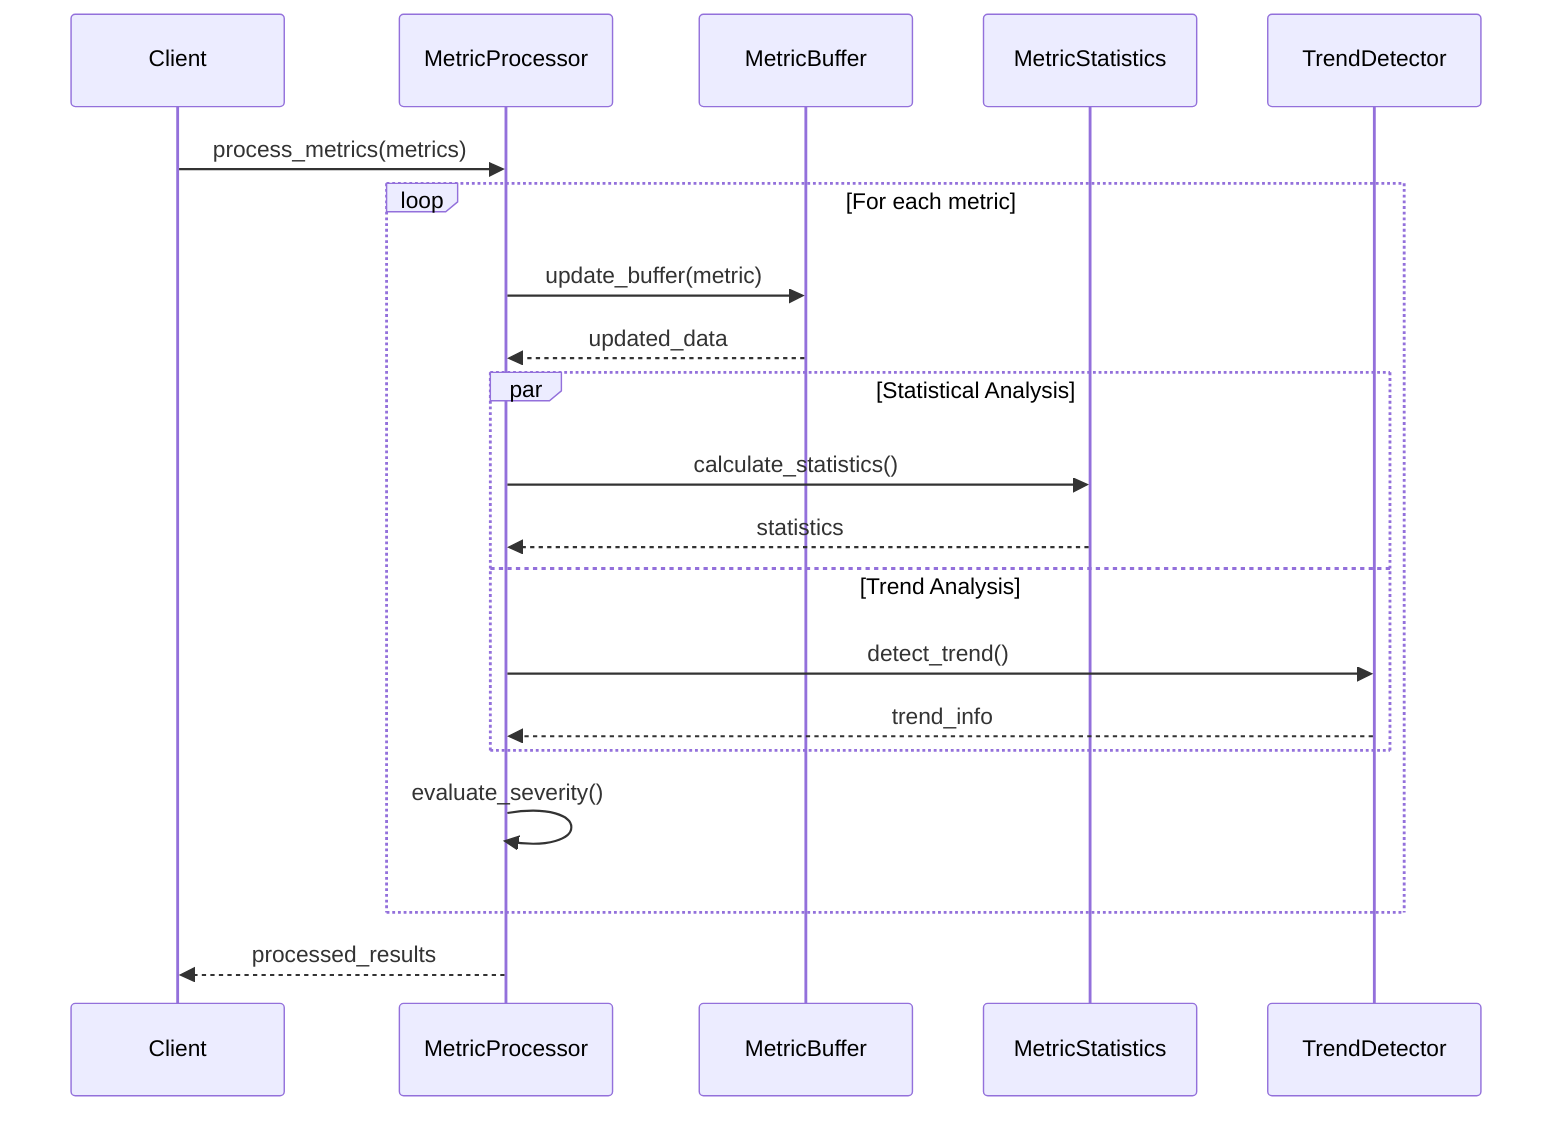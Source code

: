sequenceDiagram
    participant Client
    participant Processor as MetricProcessor
    participant Buffer as MetricBuffer
    participant Stats as MetricStatistics
    participant Detector as TrendDetector

    Client->>Processor: process_metrics(metrics)
    
    loop For each metric
        Processor->>Buffer: update_buffer(metric)
        Buffer-->>Processor: updated_data
        
        par Statistical Analysis
            Processor->>Stats: calculate_statistics()
            Stats-->>Processor: statistics
        and Trend Analysis
            Processor->>Detector: detect_trend()
            Detector-->>Processor: trend_info
        end
        
        Processor->>Processor: evaluate_severity()
    end
    
    Processor-->>Client: processed_results